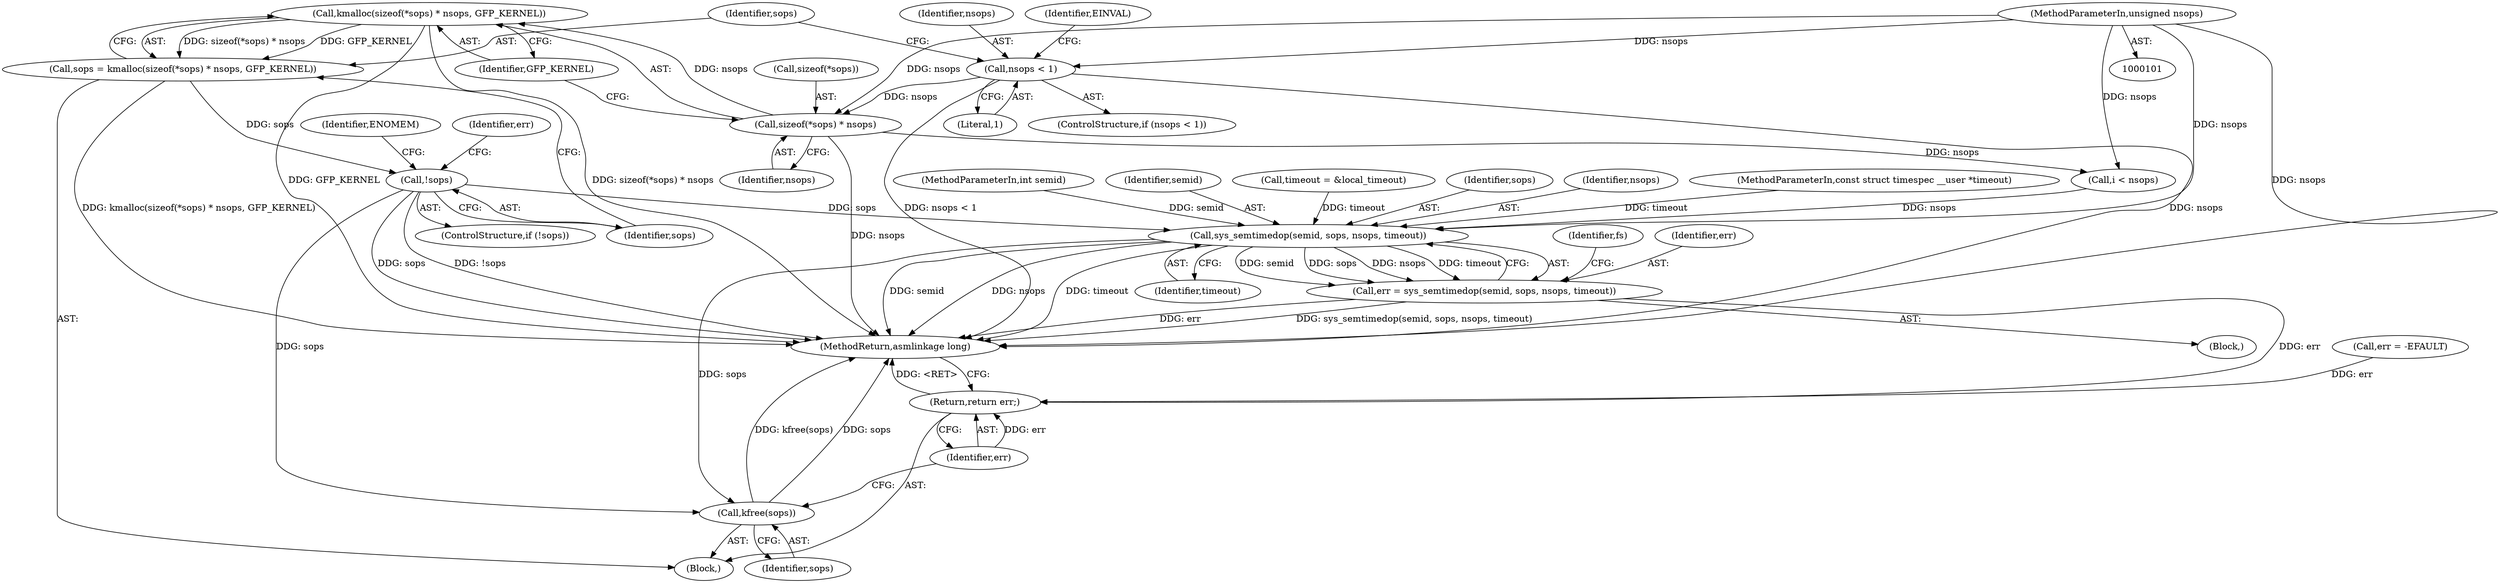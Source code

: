 digraph "0_linux_0f22072ab50cac7983f9660d33974b45184da4f9@API" {
"1000120" [label="(Call,kmalloc(sizeof(*sops) * nsops, GFP_KERNEL))"];
"1000121" [label="(Call,sizeof(*sops) * nsops)"];
"1000112" [label="(Call,nsops < 1)"];
"1000104" [label="(MethodParameterIn,unsigned nsops)"];
"1000118" [label="(Call,sops = kmalloc(sizeof(*sops) * nsops, GFP_KERNEL))"];
"1000128" [label="(Call,!sops)"];
"1000214" [label="(Call,sys_semtimedop(semid, sops, nsops, timeout))"];
"1000212" [label="(Call,err = sys_semtimedop(semid, sops, nsops, timeout))"];
"1000223" [label="(Return,return err;)"];
"1000221" [label="(Call,kfree(sops))"];
"1000111" [label="(ControlStructure,if (nsops < 1))"];
"1000117" [label="(Identifier,EINVAL)"];
"1000125" [label="(Identifier,nsops)"];
"1000102" [label="(MethodParameterIn,int semid)"];
"1000220" [label="(Identifier,fs)"];
"1000106" [label="(Block,)"];
"1000221" [label="(Call,kfree(sops))"];
"1000223" [label="(Return,return err;)"];
"1000114" [label="(Literal,1)"];
"1000215" [label="(Identifier,semid)"];
"1000120" [label="(Call,kmalloc(sizeof(*sops) * nsops, GFP_KERNEL))"];
"1000225" [label="(MethodReturn,asmlinkage long)"];
"1000127" [label="(ControlStructure,if (!sops))"];
"1000212" [label="(Call,err = sys_semtimedop(semid, sops, nsops, timeout))"];
"1000205" [label="(Block,)"];
"1000119" [label="(Identifier,sops)"];
"1000213" [label="(Identifier,err)"];
"1000118" [label="(Call,sops = kmalloc(sizeof(*sops) * nsops, GFP_KERNEL))"];
"1000113" [label="(Identifier,nsops)"];
"1000193" [label="(Call,timeout = &local_timeout)"];
"1000129" [label="(Identifier,sops)"];
"1000112" [label="(Call,nsops < 1)"];
"1000216" [label="(Identifier,sops)"];
"1000200" [label="(Call,err = -EFAULT)"];
"1000128" [label="(Call,!sops)"];
"1000224" [label="(Identifier,err)"];
"1000222" [label="(Identifier,sops)"];
"1000217" [label="(Identifier,nsops)"];
"1000218" [label="(Identifier,timeout)"];
"1000214" [label="(Call,sys_semtimedop(semid, sops, nsops, timeout))"];
"1000134" [label="(Identifier,err)"];
"1000121" [label="(Call,sizeof(*sops) * nsops)"];
"1000122" [label="(Call,sizeof(*sops))"];
"1000126" [label="(Identifier,GFP_KERNEL)"];
"1000104" [label="(MethodParameterIn,unsigned nsops)"];
"1000132" [label="(Identifier,ENOMEM)"];
"1000105" [label="(MethodParameterIn,const struct timespec __user *timeout)"];
"1000140" [label="(Call,i < nsops)"];
"1000120" -> "1000118"  [label="AST: "];
"1000120" -> "1000126"  [label="CFG: "];
"1000121" -> "1000120"  [label="AST: "];
"1000126" -> "1000120"  [label="AST: "];
"1000118" -> "1000120"  [label="CFG: "];
"1000120" -> "1000225"  [label="DDG: GFP_KERNEL"];
"1000120" -> "1000225"  [label="DDG: sizeof(*sops) * nsops"];
"1000120" -> "1000118"  [label="DDG: sizeof(*sops) * nsops"];
"1000120" -> "1000118"  [label="DDG: GFP_KERNEL"];
"1000121" -> "1000120"  [label="DDG: nsops"];
"1000121" -> "1000125"  [label="CFG: "];
"1000122" -> "1000121"  [label="AST: "];
"1000125" -> "1000121"  [label="AST: "];
"1000126" -> "1000121"  [label="CFG: "];
"1000121" -> "1000225"  [label="DDG: nsops"];
"1000112" -> "1000121"  [label="DDG: nsops"];
"1000104" -> "1000121"  [label="DDG: nsops"];
"1000121" -> "1000140"  [label="DDG: nsops"];
"1000112" -> "1000111"  [label="AST: "];
"1000112" -> "1000114"  [label="CFG: "];
"1000113" -> "1000112"  [label="AST: "];
"1000114" -> "1000112"  [label="AST: "];
"1000117" -> "1000112"  [label="CFG: "];
"1000119" -> "1000112"  [label="CFG: "];
"1000112" -> "1000225"  [label="DDG: nsops < 1"];
"1000112" -> "1000225"  [label="DDG: nsops"];
"1000104" -> "1000112"  [label="DDG: nsops"];
"1000104" -> "1000101"  [label="AST: "];
"1000104" -> "1000225"  [label="DDG: nsops"];
"1000104" -> "1000140"  [label="DDG: nsops"];
"1000104" -> "1000214"  [label="DDG: nsops"];
"1000118" -> "1000106"  [label="AST: "];
"1000119" -> "1000118"  [label="AST: "];
"1000129" -> "1000118"  [label="CFG: "];
"1000118" -> "1000225"  [label="DDG: kmalloc(sizeof(*sops) * nsops, GFP_KERNEL)"];
"1000118" -> "1000128"  [label="DDG: sops"];
"1000128" -> "1000127"  [label="AST: "];
"1000128" -> "1000129"  [label="CFG: "];
"1000129" -> "1000128"  [label="AST: "];
"1000132" -> "1000128"  [label="CFG: "];
"1000134" -> "1000128"  [label="CFG: "];
"1000128" -> "1000225"  [label="DDG: !sops"];
"1000128" -> "1000225"  [label="DDG: sops"];
"1000128" -> "1000214"  [label="DDG: sops"];
"1000128" -> "1000221"  [label="DDG: sops"];
"1000214" -> "1000212"  [label="AST: "];
"1000214" -> "1000218"  [label="CFG: "];
"1000215" -> "1000214"  [label="AST: "];
"1000216" -> "1000214"  [label="AST: "];
"1000217" -> "1000214"  [label="AST: "];
"1000218" -> "1000214"  [label="AST: "];
"1000212" -> "1000214"  [label="CFG: "];
"1000214" -> "1000225"  [label="DDG: semid"];
"1000214" -> "1000225"  [label="DDG: nsops"];
"1000214" -> "1000225"  [label="DDG: timeout"];
"1000214" -> "1000212"  [label="DDG: semid"];
"1000214" -> "1000212"  [label="DDG: sops"];
"1000214" -> "1000212"  [label="DDG: nsops"];
"1000214" -> "1000212"  [label="DDG: timeout"];
"1000102" -> "1000214"  [label="DDG: semid"];
"1000140" -> "1000214"  [label="DDG: nsops"];
"1000193" -> "1000214"  [label="DDG: timeout"];
"1000105" -> "1000214"  [label="DDG: timeout"];
"1000214" -> "1000221"  [label="DDG: sops"];
"1000212" -> "1000205"  [label="AST: "];
"1000213" -> "1000212"  [label="AST: "];
"1000220" -> "1000212"  [label="CFG: "];
"1000212" -> "1000225"  [label="DDG: sys_semtimedop(semid, sops, nsops, timeout)"];
"1000212" -> "1000225"  [label="DDG: err"];
"1000212" -> "1000223"  [label="DDG: err"];
"1000223" -> "1000106"  [label="AST: "];
"1000223" -> "1000224"  [label="CFG: "];
"1000224" -> "1000223"  [label="AST: "];
"1000225" -> "1000223"  [label="CFG: "];
"1000223" -> "1000225"  [label="DDG: <RET>"];
"1000224" -> "1000223"  [label="DDG: err"];
"1000200" -> "1000223"  [label="DDG: err"];
"1000221" -> "1000106"  [label="AST: "];
"1000221" -> "1000222"  [label="CFG: "];
"1000222" -> "1000221"  [label="AST: "];
"1000224" -> "1000221"  [label="CFG: "];
"1000221" -> "1000225"  [label="DDG: sops"];
"1000221" -> "1000225"  [label="DDG: kfree(sops)"];
}
